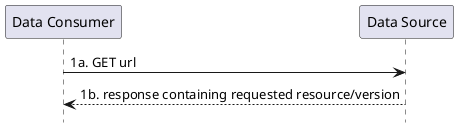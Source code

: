 @startuml
hide footbox
participant "Data Consumer" as Consumer
participant "Data Source" as Source
Consumer -> Source: 1a. GET url
Consumer <-- Source: 1b. response containing requested resource/version
@enduml